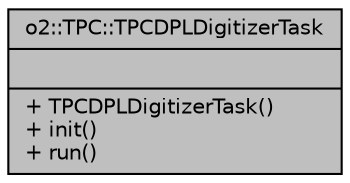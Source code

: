 digraph "o2::TPC::TPCDPLDigitizerTask"
{
 // INTERACTIVE_SVG=YES
  bgcolor="transparent";
  edge [fontname="Helvetica",fontsize="10",labelfontname="Helvetica",labelfontsize="10"];
  node [fontname="Helvetica",fontsize="10",shape=record];
  Node1 [label="{o2::TPC::TPCDPLDigitizerTask\n||+ TPCDPLDigitizerTask()\l+ init()\l+ run()\l}",height=0.2,width=0.4,color="black", fillcolor="grey75", style="filled" fontcolor="black"];
}
